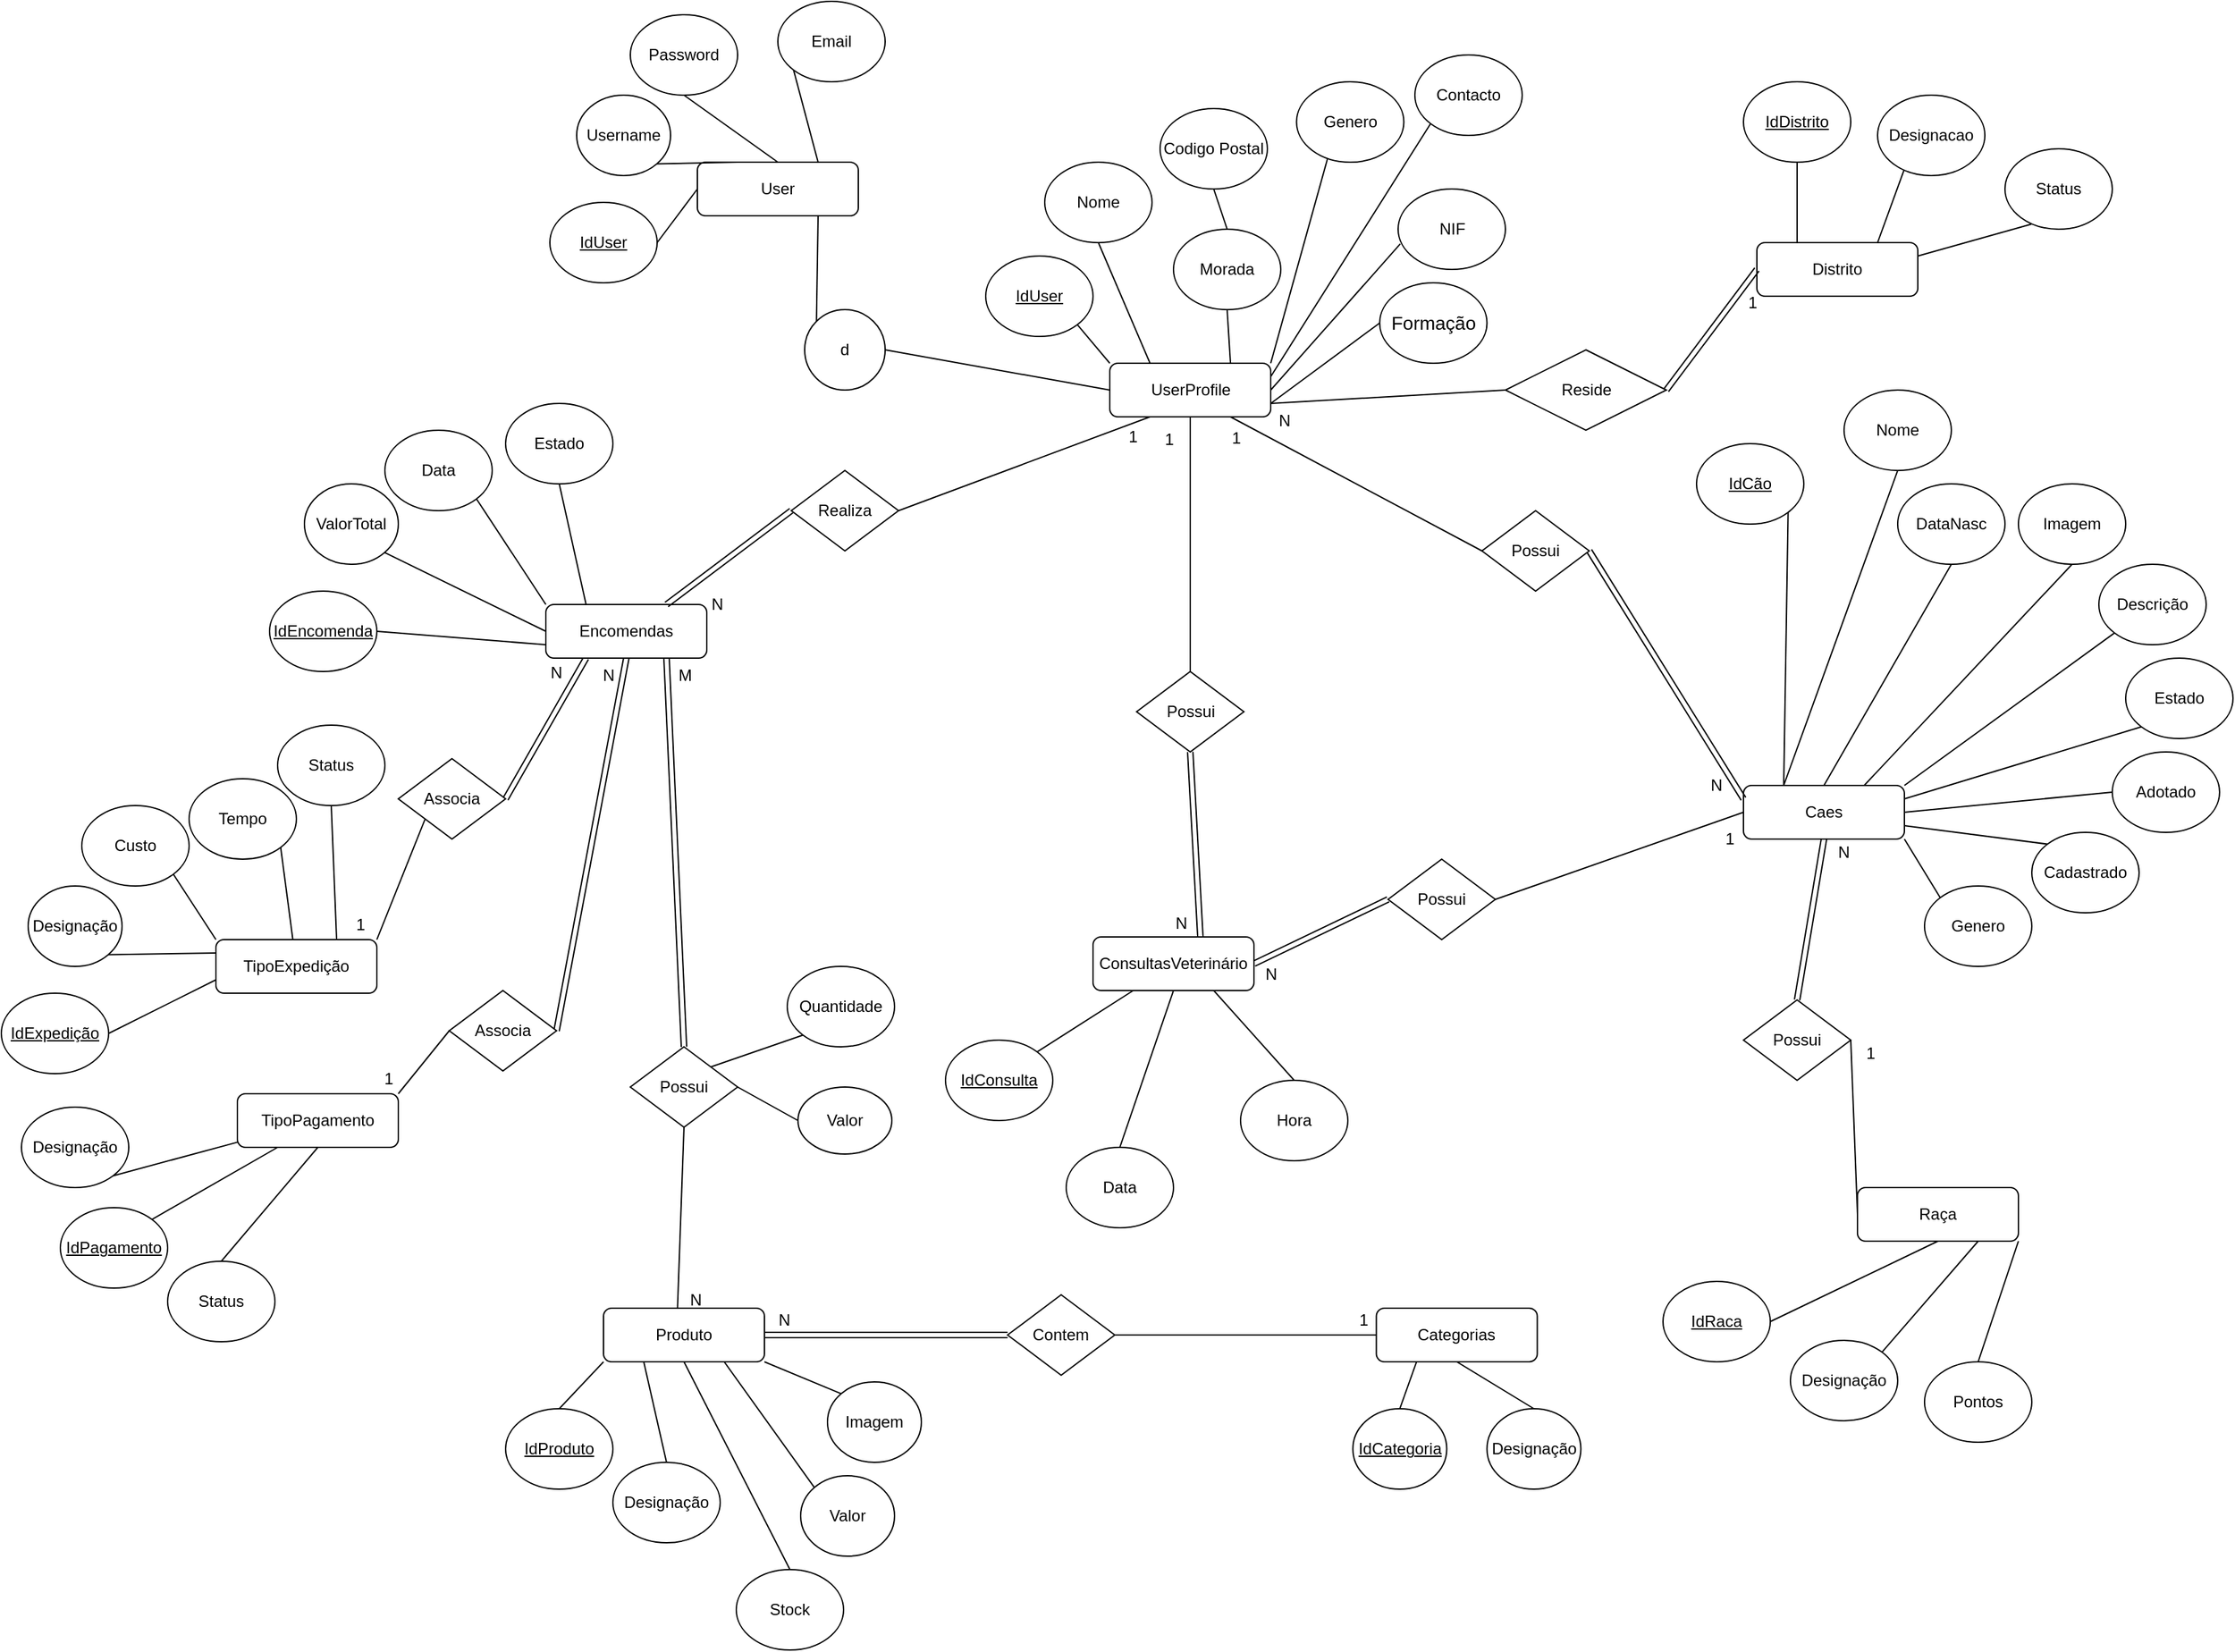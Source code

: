 <mxfile version="20.5.3" type="device"><diagram id="C5RBs43oDa-KdzZeNtuy" name="Page-1"><mxGraphModel dx="1816" dy="1834" grid="1" gridSize="10" guides="1" tooltips="1" connect="1" arrows="1" fold="1" page="1" pageScale="1" pageWidth="827" pageHeight="1169" math="0" shadow="0"><root><mxCell id="WIyWlLk6GJQsqaUBKTNV-0"/><mxCell id="WIyWlLk6GJQsqaUBKTNV-1" parent="WIyWlLk6GJQsqaUBKTNV-0"/><mxCell id="a5UELcq_bgvVEZWwusYI-22" style="edgeStyle=none;rounded=0;orthogonalLoop=1;jettySize=auto;html=1;exitX=0.75;exitY=1;exitDx=0;exitDy=0;entryX=0;entryY=0;entryDx=0;entryDy=0;endArrow=none;endFill=0;" parent="WIyWlLk6GJQsqaUBKTNV-1" source="WIyWlLk6GJQsqaUBKTNV-3" target="a5UELcq_bgvVEZWwusYI-20" edge="1"><mxGeometry relative="1" as="geometry"/></mxCell><mxCell id="WIyWlLk6GJQsqaUBKTNV-3" value="User" style="rounded=1;whiteSpace=wrap;html=1;fontSize=12;glass=0;strokeWidth=1;shadow=0;" parent="WIyWlLk6GJQsqaUBKTNV-1" vertex="1"><mxGeometry x="-115" width="120" height="40" as="geometry"/></mxCell><mxCell id="a5UELcq_bgvVEZWwusYI-24" style="edgeStyle=none;rounded=0;orthogonalLoop=1;jettySize=auto;html=1;exitX=1;exitY=0.75;exitDx=0;exitDy=0;entryX=0;entryY=0.5;entryDx=0;entryDy=0;endArrow=none;endFill=0;" parent="WIyWlLk6GJQsqaUBKTNV-1" source="WIyWlLk6GJQsqaUBKTNV-11" target="OKLhwP4MFh3oUplpjmRT-2" edge="1"><mxGeometry relative="1" as="geometry"><mxPoint x="440.0" y="190" as="targetPoint"/></mxGeometry></mxCell><mxCell id="a5UELcq_bgvVEZWwusYI-26" style="edgeStyle=none;rounded=0;orthogonalLoop=1;jettySize=auto;html=1;exitX=0;exitY=0;exitDx=0;exitDy=0;entryX=1;entryY=1;entryDx=0;entryDy=0;endArrow=none;endFill=0;" parent="WIyWlLk6GJQsqaUBKTNV-1" source="WIyWlLk6GJQsqaUBKTNV-11" target="a5UELcq_bgvVEZWwusYI-10" edge="1"><mxGeometry relative="1" as="geometry"/></mxCell><mxCell id="a5UELcq_bgvVEZWwusYI-27" style="edgeStyle=none;rounded=0;orthogonalLoop=1;jettySize=auto;html=1;exitX=0.25;exitY=0;exitDx=0;exitDy=0;entryX=0.5;entryY=1;entryDx=0;entryDy=0;endArrow=none;endFill=0;" parent="WIyWlLk6GJQsqaUBKTNV-1" source="WIyWlLk6GJQsqaUBKTNV-11" target="a5UELcq_bgvVEZWwusYI-9" edge="1"><mxGeometry relative="1" as="geometry"/></mxCell><mxCell id="a5UELcq_bgvVEZWwusYI-28" style="edgeStyle=none;rounded=0;orthogonalLoop=1;jettySize=auto;html=1;exitX=0.75;exitY=0;exitDx=0;exitDy=0;entryX=0.5;entryY=1;entryDx=0;entryDy=0;endArrow=none;endFill=0;" parent="WIyWlLk6GJQsqaUBKTNV-1" source="WIyWlLk6GJQsqaUBKTNV-11" target="a5UELcq_bgvVEZWwusYI-11" edge="1"><mxGeometry relative="1" as="geometry"/></mxCell><mxCell id="a5UELcq_bgvVEZWwusYI-30" style="edgeStyle=none;rounded=0;orthogonalLoop=1;jettySize=auto;html=1;exitX=1;exitY=0;exitDx=0;exitDy=0;entryX=0.29;entryY=0.95;entryDx=0;entryDy=0;entryPerimeter=0;endArrow=none;endFill=0;" parent="WIyWlLk6GJQsqaUBKTNV-1" source="WIyWlLk6GJQsqaUBKTNV-11" target="a5UELcq_bgvVEZWwusYI-13" edge="1"><mxGeometry relative="1" as="geometry"/></mxCell><mxCell id="a5UELcq_bgvVEZWwusYI-31" style="edgeStyle=none;rounded=0;orthogonalLoop=1;jettySize=auto;html=1;exitX=1;exitY=0.25;exitDx=0;exitDy=0;endArrow=none;endFill=0;entryX=0;entryY=1;entryDx=0;entryDy=0;" parent="WIyWlLk6GJQsqaUBKTNV-1" source="WIyWlLk6GJQsqaUBKTNV-11" target="a5UELcq_bgvVEZWwusYI-15" edge="1"><mxGeometry relative="1" as="geometry"><mxPoint x="427.445" y="66.565" as="targetPoint"/></mxGeometry></mxCell><mxCell id="a5UELcq_bgvVEZWwusYI-32" style="edgeStyle=none;rounded=0;orthogonalLoop=1;jettySize=auto;html=1;exitX=1;exitY=0.5;exitDx=0;exitDy=0;entryX=0.02;entryY=0.683;entryDx=0;entryDy=0;entryPerimeter=0;endArrow=none;endFill=0;" parent="WIyWlLk6GJQsqaUBKTNV-1" source="WIyWlLk6GJQsqaUBKTNV-11" target="a5UELcq_bgvVEZWwusYI-14" edge="1"><mxGeometry relative="1" as="geometry"/></mxCell><mxCell id="vfgLGqVPmjL6ZrcGYvXL-76" style="edgeStyle=none;rounded=0;orthogonalLoop=1;jettySize=auto;html=1;exitX=0.75;exitY=1;exitDx=0;exitDy=0;endArrow=none;endFill=0;entryX=0;entryY=0.5;entryDx=0;entryDy=0;" parent="WIyWlLk6GJQsqaUBKTNV-1" source="WIyWlLk6GJQsqaUBKTNV-11" target="vfgLGqVPmjL6ZrcGYvXL-61" edge="1"><mxGeometry relative="1" as="geometry"/></mxCell><mxCell id="vfgLGqVPmjL6ZrcGYvXL-77" style="edgeStyle=none;rounded=0;orthogonalLoop=1;jettySize=auto;html=1;exitX=0.25;exitY=1;exitDx=0;exitDy=0;entryX=1;entryY=0.5;entryDx=0;entryDy=0;endArrow=none;endFill=0;" parent="WIyWlLk6GJQsqaUBKTNV-1" source="WIyWlLk6GJQsqaUBKTNV-11" target="vfgLGqVPmjL6ZrcGYvXL-107" edge="1"><mxGeometry relative="1" as="geometry"/></mxCell><mxCell id="WIyWlLk6GJQsqaUBKTNV-11" value="UserProfile" style="rounded=1;whiteSpace=wrap;html=1;fontSize=12;glass=0;strokeWidth=1;shadow=0;" parent="WIyWlLk6GJQsqaUBKTNV-1" vertex="1"><mxGeometry x="192.5" y="150" width="120" height="40" as="geometry"/></mxCell><mxCell id="a5UELcq_bgvVEZWwusYI-5" style="edgeStyle=none;rounded=0;orthogonalLoop=1;jettySize=auto;html=1;exitX=1;exitY=0.5;exitDx=0;exitDy=0;entryX=0;entryY=0.5;entryDx=0;entryDy=0;endArrow=none;endFill=0;" parent="WIyWlLk6GJQsqaUBKTNV-1" source="a5UELcq_bgvVEZWwusYI-0" target="WIyWlLk6GJQsqaUBKTNV-3" edge="1"><mxGeometry relative="1" as="geometry"/></mxCell><mxCell id="a5UELcq_bgvVEZWwusYI-0" value="&lt;u&gt;IdUser&lt;/u&gt;" style="ellipse;whiteSpace=wrap;html=1;" parent="WIyWlLk6GJQsqaUBKTNV-1" vertex="1"><mxGeometry x="-225" y="30" width="80" height="60" as="geometry"/></mxCell><mxCell id="a5UELcq_bgvVEZWwusYI-7" style="edgeStyle=none;rounded=0;orthogonalLoop=1;jettySize=auto;html=1;exitX=0.5;exitY=1;exitDx=0;exitDy=0;entryX=0.5;entryY=0;entryDx=0;entryDy=0;endArrow=none;endFill=0;" parent="WIyWlLk6GJQsqaUBKTNV-1" source="a5UELcq_bgvVEZWwusYI-1" target="WIyWlLk6GJQsqaUBKTNV-3" edge="1"><mxGeometry relative="1" as="geometry"/></mxCell><mxCell id="a5UELcq_bgvVEZWwusYI-1" value="Password" style="ellipse;whiteSpace=wrap;html=1;" parent="WIyWlLk6GJQsqaUBKTNV-1" vertex="1"><mxGeometry x="-165" y="-110" width="80" height="60" as="geometry"/></mxCell><mxCell id="a5UELcq_bgvVEZWwusYI-8" style="edgeStyle=none;rounded=0;orthogonalLoop=1;jettySize=auto;html=1;exitX=0;exitY=1;exitDx=0;exitDy=0;entryX=0.75;entryY=0;entryDx=0;entryDy=0;endArrow=none;endFill=0;" parent="WIyWlLk6GJQsqaUBKTNV-1" source="a5UELcq_bgvVEZWwusYI-2" target="WIyWlLk6GJQsqaUBKTNV-3" edge="1"><mxGeometry relative="1" as="geometry"/></mxCell><mxCell id="a5UELcq_bgvVEZWwusYI-2" value="Email" style="ellipse;whiteSpace=wrap;html=1;" parent="WIyWlLk6GJQsqaUBKTNV-1" vertex="1"><mxGeometry x="-55" y="-120" width="80" height="60" as="geometry"/></mxCell><mxCell id="a5UELcq_bgvVEZWwusYI-6" style="edgeStyle=none;rounded=0;orthogonalLoop=1;jettySize=auto;html=1;exitX=1;exitY=1;exitDx=0;exitDy=0;entryX=0.25;entryY=0;entryDx=0;entryDy=0;endArrow=none;endFill=0;" parent="WIyWlLk6GJQsqaUBKTNV-1" source="a5UELcq_bgvVEZWwusYI-4" target="WIyWlLk6GJQsqaUBKTNV-3" edge="1"><mxGeometry relative="1" as="geometry"/></mxCell><mxCell id="a5UELcq_bgvVEZWwusYI-4" value="Username" style="ellipse;whiteSpace=wrap;html=1;" parent="WIyWlLk6GJQsqaUBKTNV-1" vertex="1"><mxGeometry x="-205" y="-50" width="70" height="60" as="geometry"/></mxCell><mxCell id="a5UELcq_bgvVEZWwusYI-9" value="Nome" style="ellipse;whiteSpace=wrap;html=1;" parent="WIyWlLk6GJQsqaUBKTNV-1" vertex="1"><mxGeometry x="144" width="80" height="60" as="geometry"/></mxCell><mxCell id="a5UELcq_bgvVEZWwusYI-10" value="&lt;u&gt;IdUser&lt;/u&gt;" style="ellipse;whiteSpace=wrap;html=1;" parent="WIyWlLk6GJQsqaUBKTNV-1" vertex="1"><mxGeometry x="100" y="70" width="80" height="60" as="geometry"/></mxCell><mxCell id="a5UELcq_bgvVEZWwusYI-29" style="edgeStyle=none;rounded=0;orthogonalLoop=1;jettySize=auto;html=1;exitX=0.5;exitY=0;exitDx=0;exitDy=0;entryX=0.5;entryY=1;entryDx=0;entryDy=0;endArrow=none;endFill=0;" parent="WIyWlLk6GJQsqaUBKTNV-1" source="a5UELcq_bgvVEZWwusYI-11" target="a5UELcq_bgvVEZWwusYI-12" edge="1"><mxGeometry relative="1" as="geometry"/></mxCell><mxCell id="a5UELcq_bgvVEZWwusYI-11" value="Morada" style="ellipse;whiteSpace=wrap;html=1;" parent="WIyWlLk6GJQsqaUBKTNV-1" vertex="1"><mxGeometry x="240" y="50" width="80" height="60" as="geometry"/></mxCell><mxCell id="a5UELcq_bgvVEZWwusYI-12" value="Codigo Postal" style="ellipse;whiteSpace=wrap;html=1;" parent="WIyWlLk6GJQsqaUBKTNV-1" vertex="1"><mxGeometry x="230" y="-40" width="80" height="60" as="geometry"/></mxCell><mxCell id="a5UELcq_bgvVEZWwusYI-13" value="Genero" style="ellipse;whiteSpace=wrap;html=1;" parent="WIyWlLk6GJQsqaUBKTNV-1" vertex="1"><mxGeometry x="331.75" y="-60" width="80" height="60" as="geometry"/></mxCell><mxCell id="a5UELcq_bgvVEZWwusYI-14" value="NIF" style="ellipse;whiteSpace=wrap;html=1;" parent="WIyWlLk6GJQsqaUBKTNV-1" vertex="1"><mxGeometry x="407.5" y="20" width="80" height="60" as="geometry"/></mxCell><mxCell id="a5UELcq_bgvVEZWwusYI-15" value="Contacto" style="ellipse;whiteSpace=wrap;html=1;" parent="WIyWlLk6GJQsqaUBKTNV-1" vertex="1"><mxGeometry x="420" y="-80" width="80" height="60" as="geometry"/></mxCell><mxCell id="a5UELcq_bgvVEZWwusYI-33" style="edgeStyle=none;rounded=0;orthogonalLoop=1;jettySize=auto;html=1;exitX=0.25;exitY=0;exitDx=0;exitDy=0;entryX=0.5;entryY=1;entryDx=0;entryDy=0;endArrow=none;endFill=0;" parent="WIyWlLk6GJQsqaUBKTNV-1" source="a5UELcq_bgvVEZWwusYI-17" target="a5UELcq_bgvVEZWwusYI-19" edge="1"><mxGeometry relative="1" as="geometry"/></mxCell><mxCell id="a5UELcq_bgvVEZWwusYI-34" style="edgeStyle=none;rounded=0;orthogonalLoop=1;jettySize=auto;html=1;exitX=0.75;exitY=0;exitDx=0;exitDy=0;entryX=0.245;entryY=0.937;entryDx=0;entryDy=0;entryPerimeter=0;endArrow=none;endFill=0;" parent="WIyWlLk6GJQsqaUBKTNV-1" source="a5UELcq_bgvVEZWwusYI-17" target="a5UELcq_bgvVEZWwusYI-18" edge="1"><mxGeometry relative="1" as="geometry"/></mxCell><mxCell id="a5UELcq_bgvVEZWwusYI-17" value="Distrito" style="rounded=1;whiteSpace=wrap;html=1;fontSize=12;glass=0;strokeWidth=1;shadow=0;" parent="WIyWlLk6GJQsqaUBKTNV-1" vertex="1"><mxGeometry x="675" y="60" width="120" height="40" as="geometry"/></mxCell><mxCell id="a5UELcq_bgvVEZWwusYI-18" value="Designacao" style="ellipse;whiteSpace=wrap;html=1;" parent="WIyWlLk6GJQsqaUBKTNV-1" vertex="1"><mxGeometry x="765" y="-50" width="80" height="60" as="geometry"/></mxCell><mxCell id="a5UELcq_bgvVEZWwusYI-19" value="&lt;u&gt;IdDistrito&lt;/u&gt;" style="ellipse;whiteSpace=wrap;html=1;" parent="WIyWlLk6GJQsqaUBKTNV-1" vertex="1"><mxGeometry x="665" y="-60" width="80" height="60" as="geometry"/></mxCell><mxCell id="a5UELcq_bgvVEZWwusYI-23" style="edgeStyle=none;rounded=0;orthogonalLoop=1;jettySize=auto;html=1;exitX=1;exitY=0.5;exitDx=0;exitDy=0;entryX=0;entryY=0.5;entryDx=0;entryDy=0;endArrow=none;endFill=0;" parent="WIyWlLk6GJQsqaUBKTNV-1" source="a5UELcq_bgvVEZWwusYI-20" target="WIyWlLk6GJQsqaUBKTNV-11" edge="1"><mxGeometry relative="1" as="geometry"/></mxCell><mxCell id="a5UELcq_bgvVEZWwusYI-20" value="d" style="ellipse;whiteSpace=wrap;html=1;" parent="WIyWlLk6GJQsqaUBKTNV-1" vertex="1"><mxGeometry x="-35" y="110" width="60" height="60" as="geometry"/></mxCell><mxCell id="a5UELcq_bgvVEZWwusYI-25" style="edgeStyle=none;rounded=0;orthogonalLoop=1;jettySize=auto;html=1;exitX=1;exitY=0.5;exitDx=0;exitDy=0;entryX=0;entryY=0.5;entryDx=0;entryDy=0;endArrow=none;endFill=0;startArrow=none;shape=link;" parent="WIyWlLk6GJQsqaUBKTNV-1" source="OKLhwP4MFh3oUplpjmRT-2" target="a5UELcq_bgvVEZWwusYI-17" edge="1"><mxGeometry relative="1" as="geometry"><mxPoint x="760.0" y="190" as="sourcePoint"/></mxGeometry></mxCell><mxCell id="a5UELcq_bgvVEZWwusYI-36" style="edgeStyle=none;rounded=0;orthogonalLoop=1;jettySize=auto;html=1;exitX=1;exitY=0.5;exitDx=0;exitDy=0;entryX=0;entryY=0.75;entryDx=0;entryDy=0;endArrow=none;endFill=0;" parent="WIyWlLk6GJQsqaUBKTNV-1" source="a5UELcq_bgvVEZWwusYI-37" target="a5UELcq_bgvVEZWwusYI-41" edge="1"><mxGeometry relative="1" as="geometry"><mxPoint x="-258" y="370" as="targetPoint"/><mxPoint x="-358" y="330" as="sourcePoint"/></mxGeometry></mxCell><mxCell id="a5UELcq_bgvVEZWwusYI-37" value="&lt;u&gt;IdEncomenda&lt;/u&gt;" style="ellipse;whiteSpace=wrap;html=1;" parent="WIyWlLk6GJQsqaUBKTNV-1" vertex="1"><mxGeometry x="-434" y="320" width="80" height="60" as="geometry"/></mxCell><mxCell id="a5UELcq_bgvVEZWwusYI-42" style="edgeStyle=none;rounded=0;orthogonalLoop=1;jettySize=auto;html=1;exitX=1;exitY=1;exitDx=0;exitDy=0;entryX=0;entryY=0;entryDx=0;entryDy=0;endArrow=none;endFill=0;" parent="WIyWlLk6GJQsqaUBKTNV-1" source="a5UELcq_bgvVEZWwusYI-38" target="a5UELcq_bgvVEZWwusYI-41" edge="1"><mxGeometry relative="1" as="geometry"/></mxCell><mxCell id="a5UELcq_bgvVEZWwusYI-38" value="Data" style="ellipse;whiteSpace=wrap;html=1;" parent="WIyWlLk6GJQsqaUBKTNV-1" vertex="1"><mxGeometry x="-348" y="200" width="80" height="60" as="geometry"/></mxCell><mxCell id="a5UELcq_bgvVEZWwusYI-39" style="edgeStyle=none;rounded=0;orthogonalLoop=1;jettySize=auto;html=1;exitX=1;exitY=1;exitDx=0;exitDy=0;entryX=0;entryY=0.5;entryDx=0;entryDy=0;endArrow=none;endFill=0;" parent="WIyWlLk6GJQsqaUBKTNV-1" source="a5UELcq_bgvVEZWwusYI-40" target="a5UELcq_bgvVEZWwusYI-41" edge="1"><mxGeometry relative="1" as="geometry"><mxPoint x="-228" y="350" as="targetPoint"/></mxGeometry></mxCell><mxCell id="a5UELcq_bgvVEZWwusYI-40" value="ValorTotal" style="ellipse;whiteSpace=wrap;html=1;" parent="WIyWlLk6GJQsqaUBKTNV-1" vertex="1"><mxGeometry x="-408" y="240" width="70" height="60" as="geometry"/></mxCell><mxCell id="vfgLGqVPmjL6ZrcGYvXL-96" style="edgeStyle=none;rounded=0;orthogonalLoop=1;jettySize=auto;html=1;exitX=0.5;exitY=1;exitDx=0;exitDy=0;entryX=1;entryY=0.5;entryDx=0;entryDy=0;endArrow=none;endFill=0;shape=link;" parent="WIyWlLk6GJQsqaUBKTNV-1" source="a5UELcq_bgvVEZWwusYI-41" target="vfgLGqVPmjL6ZrcGYvXL-56" edge="1"><mxGeometry relative="1" as="geometry"/></mxCell><mxCell id="vfgLGqVPmjL6ZrcGYvXL-102" style="edgeStyle=none;rounded=0;orthogonalLoop=1;jettySize=auto;html=1;exitX=0.25;exitY=1;exitDx=0;exitDy=0;endArrow=none;endFill=0;entryX=1;entryY=0.5;entryDx=0;entryDy=0;shape=link;" parent="WIyWlLk6GJQsqaUBKTNV-1" source="a5UELcq_bgvVEZWwusYI-41" target="vfgLGqVPmjL6ZrcGYvXL-57" edge="1"><mxGeometry relative="1" as="geometry"><mxPoint x="-210" y="420" as="targetPoint"/></mxGeometry></mxCell><mxCell id="a5UELcq_bgvVEZWwusYI-41" value="Encomendas" style="rounded=1;whiteSpace=wrap;html=1;fontSize=12;glass=0;strokeWidth=1;shadow=0;" parent="WIyWlLk6GJQsqaUBKTNV-1" vertex="1"><mxGeometry x="-228" y="330" width="120" height="40" as="geometry"/></mxCell><mxCell id="OKLhwP4MFh3oUplpjmRT-37" style="edgeStyle=none;rounded=0;orthogonalLoop=1;jettySize=auto;html=1;exitX=0.5;exitY=1;exitDx=0;exitDy=0;entryX=0.25;entryY=0;entryDx=0;entryDy=0;endArrow=none;endFill=0;" parent="WIyWlLk6GJQsqaUBKTNV-1" source="a5UELcq_bgvVEZWwusYI-43" target="a5UELcq_bgvVEZWwusYI-41" edge="1"><mxGeometry relative="1" as="geometry"/></mxCell><mxCell id="a5UELcq_bgvVEZWwusYI-43" value="Estado" style="ellipse;whiteSpace=wrap;html=1;" parent="WIyWlLk6GJQsqaUBKTNV-1" vertex="1"><mxGeometry x="-258" y="180" width="80" height="60" as="geometry"/></mxCell><mxCell id="a5UELcq_bgvVEZWwusYI-44" value="TipoExpedição" style="rounded=1;whiteSpace=wrap;html=1;fontSize=12;glass=0;strokeWidth=1;shadow=0;" parent="WIyWlLk6GJQsqaUBKTNV-1" vertex="1"><mxGeometry x="-474" y="580" width="120" height="40" as="geometry"/></mxCell><mxCell id="vfgLGqVPmjL6ZrcGYvXL-0" style="edgeStyle=none;rounded=0;orthogonalLoop=1;jettySize=auto;html=1;exitX=1;exitY=0.5;exitDx=0;exitDy=0;entryX=0;entryY=0.75;entryDx=0;entryDy=0;endArrow=none;endFill=0;" parent="WIyWlLk6GJQsqaUBKTNV-1" source="vfgLGqVPmjL6ZrcGYvXL-1" target="a5UELcq_bgvVEZWwusYI-44" edge="1"><mxGeometry relative="1" as="geometry"><mxPoint x="-494" y="610" as="targetPoint"/></mxGeometry></mxCell><mxCell id="vfgLGqVPmjL6ZrcGYvXL-1" value="&lt;u&gt;IdExpedição&lt;/u&gt;" style="ellipse;whiteSpace=wrap;html=1;" parent="WIyWlLk6GJQsqaUBKTNV-1" vertex="1"><mxGeometry x="-634" y="620" width="80" height="60" as="geometry"/></mxCell><mxCell id="vfgLGqVPmjL6ZrcGYvXL-2" style="edgeStyle=none;rounded=0;orthogonalLoop=1;jettySize=auto;html=1;exitX=1;exitY=1;exitDx=0;exitDy=0;entryX=0;entryY=0;entryDx=0;entryDy=0;endArrow=none;endFill=0;" parent="WIyWlLk6GJQsqaUBKTNV-1" source="vfgLGqVPmjL6ZrcGYvXL-3" target="a5UELcq_bgvVEZWwusYI-44" edge="1"><mxGeometry relative="1" as="geometry"><mxPoint x="-494" y="570" as="targetPoint"/></mxGeometry></mxCell><mxCell id="vfgLGqVPmjL6ZrcGYvXL-3" value="Custo" style="ellipse;whiteSpace=wrap;html=1;" parent="WIyWlLk6GJQsqaUBKTNV-1" vertex="1"><mxGeometry x="-574" y="480" width="80" height="60" as="geometry"/></mxCell><mxCell id="vfgLGqVPmjL6ZrcGYvXL-4" style="edgeStyle=none;rounded=0;orthogonalLoop=1;jettySize=auto;html=1;exitX=1;exitY=1;exitDx=0;exitDy=0;entryX=0;entryY=0.25;entryDx=0;entryDy=0;endArrow=none;endFill=0;" parent="WIyWlLk6GJQsqaUBKTNV-1" source="vfgLGqVPmjL6ZrcGYvXL-5" target="a5UELcq_bgvVEZWwusYI-44" edge="1"><mxGeometry relative="1" as="geometry"><mxPoint x="-494" y="590" as="targetPoint"/></mxGeometry></mxCell><mxCell id="vfgLGqVPmjL6ZrcGYvXL-5" value="Designação" style="ellipse;whiteSpace=wrap;html=1;" parent="WIyWlLk6GJQsqaUBKTNV-1" vertex="1"><mxGeometry x="-614" y="540" width="70" height="60" as="geometry"/></mxCell><mxCell id="vfgLGqVPmjL6ZrcGYvXL-7" style="rounded=0;orthogonalLoop=1;jettySize=auto;html=1;exitX=1;exitY=1;exitDx=0;exitDy=0;endArrow=none;endFill=0;" parent="WIyWlLk6GJQsqaUBKTNV-1" source="vfgLGqVPmjL6ZrcGYvXL-6" target="a5UELcq_bgvVEZWwusYI-44" edge="1"><mxGeometry relative="1" as="geometry"/></mxCell><mxCell id="vfgLGqVPmjL6ZrcGYvXL-6" value="Tempo" style="ellipse;whiteSpace=wrap;html=1;" parent="WIyWlLk6GJQsqaUBKTNV-1" vertex="1"><mxGeometry x="-494" y="460" width="80" height="60" as="geometry"/></mxCell><mxCell id="vfgLGqVPmjL6ZrcGYvXL-68" style="edgeStyle=none;rounded=0;orthogonalLoop=1;jettySize=auto;html=1;exitX=0.75;exitY=0;exitDx=0;exitDy=0;entryX=0.5;entryY=1;entryDx=0;entryDy=0;endArrow=none;endFill=0;" parent="WIyWlLk6GJQsqaUBKTNV-1" target="vfgLGqVPmjL6ZrcGYvXL-60" edge="1"><mxGeometry relative="1" as="geometry"><mxPoint x="-130" y="860" as="sourcePoint"/></mxGeometry></mxCell><mxCell id="vfgLGqVPmjL6ZrcGYvXL-71" style="edgeStyle=none;rounded=0;orthogonalLoop=1;jettySize=auto;html=1;exitX=1;exitY=0.5;exitDx=0;exitDy=0;entryX=0;entryY=0.5;entryDx=0;entryDy=0;endArrow=none;endFill=0;shape=link;" parent="WIyWlLk6GJQsqaUBKTNV-1" source="vfgLGqVPmjL6ZrcGYvXL-11" target="vfgLGqVPmjL6ZrcGYvXL-59" edge="1"><mxGeometry relative="1" as="geometry"/></mxCell><mxCell id="vfgLGqVPmjL6ZrcGYvXL-11" value="Produto" style="rounded=1;whiteSpace=wrap;html=1;fontSize=12;glass=0;strokeWidth=1;shadow=0;" parent="WIyWlLk6GJQsqaUBKTNV-1" vertex="1"><mxGeometry x="-185" y="855" width="120" height="40" as="geometry"/></mxCell><mxCell id="vfgLGqVPmjL6ZrcGYvXL-12" value="Categorias" style="rounded=1;whiteSpace=wrap;html=1;fontSize=12;glass=0;strokeWidth=1;shadow=0;" parent="WIyWlLk6GJQsqaUBKTNV-1" vertex="1"><mxGeometry x="391.25" y="855" width="120" height="40" as="geometry"/></mxCell><mxCell id="OKLhwP4MFh3oUplpjmRT-22" style="edgeStyle=none;rounded=0;orthogonalLoop=1;jettySize=auto;html=1;exitX=0.5;exitY=0;exitDx=0;exitDy=0;entryX=0;entryY=1;entryDx=0;entryDy=0;endArrow=none;endFill=0;" parent="WIyWlLk6GJQsqaUBKTNV-1" source="vfgLGqVPmjL6ZrcGYvXL-13" target="vfgLGqVPmjL6ZrcGYvXL-11" edge="1"><mxGeometry relative="1" as="geometry"/></mxCell><mxCell id="vfgLGqVPmjL6ZrcGYvXL-13" value="&lt;u&gt;IdProduto&lt;/u&gt;" style="ellipse;whiteSpace=wrap;html=1;" parent="WIyWlLk6GJQsqaUBKTNV-1" vertex="1"><mxGeometry x="-258" y="930" width="80" height="60" as="geometry"/></mxCell><mxCell id="OKLhwP4MFh3oUplpjmRT-24" style="edgeStyle=none;rounded=0;orthogonalLoop=1;jettySize=auto;html=1;exitX=0;exitY=0;exitDx=0;exitDy=0;entryX=1;entryY=1;entryDx=0;entryDy=0;endArrow=none;endFill=0;" parent="WIyWlLk6GJQsqaUBKTNV-1" source="vfgLGqVPmjL6ZrcGYvXL-14" target="vfgLGqVPmjL6ZrcGYvXL-11" edge="1"><mxGeometry relative="1" as="geometry"/></mxCell><mxCell id="vfgLGqVPmjL6ZrcGYvXL-14" value="Imagem" style="ellipse;whiteSpace=wrap;html=1;" parent="WIyWlLk6GJQsqaUBKTNV-1" vertex="1"><mxGeometry x="-18" y="910" width="70" height="60" as="geometry"/></mxCell><mxCell id="OKLhwP4MFh3oUplpjmRT-23" style="edgeStyle=none;rounded=0;orthogonalLoop=1;jettySize=auto;html=1;exitX=0.5;exitY=0;exitDx=0;exitDy=0;entryX=0.25;entryY=1;entryDx=0;entryDy=0;endArrow=none;endFill=0;" parent="WIyWlLk6GJQsqaUBKTNV-1" source="vfgLGqVPmjL6ZrcGYvXL-15" target="vfgLGqVPmjL6ZrcGYvXL-11" edge="1"><mxGeometry relative="1" as="geometry"/></mxCell><mxCell id="vfgLGqVPmjL6ZrcGYvXL-15" value="Designação" style="ellipse;whiteSpace=wrap;html=1;" parent="WIyWlLk6GJQsqaUBKTNV-1" vertex="1"><mxGeometry x="-178" y="970" width="80" height="60" as="geometry"/></mxCell><mxCell id="OKLhwP4MFh3oUplpjmRT-25" style="edgeStyle=none;rounded=0;orthogonalLoop=1;jettySize=auto;html=1;exitX=0;exitY=0;exitDx=0;exitDy=0;entryX=0.75;entryY=1;entryDx=0;entryDy=0;endArrow=none;endFill=0;" parent="WIyWlLk6GJQsqaUBKTNV-1" source="vfgLGqVPmjL6ZrcGYvXL-16" target="vfgLGqVPmjL6ZrcGYvXL-11" edge="1"><mxGeometry relative="1" as="geometry"/></mxCell><mxCell id="vfgLGqVPmjL6ZrcGYvXL-16" value="Valor" style="ellipse;whiteSpace=wrap;html=1;" parent="WIyWlLk6GJQsqaUBKTNV-1" vertex="1"><mxGeometry x="-38" y="980" width="70" height="60" as="geometry"/></mxCell><mxCell id="OKLhwP4MFh3oUplpjmRT-26" style="edgeStyle=none;rounded=0;orthogonalLoop=1;jettySize=auto;html=1;exitX=0.5;exitY=0;exitDx=0;exitDy=0;entryX=0.5;entryY=1;entryDx=0;entryDy=0;endArrow=none;endFill=0;" parent="WIyWlLk6GJQsqaUBKTNV-1" source="vfgLGqVPmjL6ZrcGYvXL-17" target="vfgLGqVPmjL6ZrcGYvXL-11" edge="1"><mxGeometry relative="1" as="geometry"/></mxCell><mxCell id="vfgLGqVPmjL6ZrcGYvXL-17" value="Stock" style="ellipse;whiteSpace=wrap;html=1;" parent="WIyWlLk6GJQsqaUBKTNV-1" vertex="1"><mxGeometry x="-86" y="1050" width="80" height="60" as="geometry"/></mxCell><mxCell id="OKLhwP4MFh3oUplpjmRT-43" style="edgeStyle=none;rounded=0;orthogonalLoop=1;jettySize=auto;html=1;exitX=0.5;exitY=0;exitDx=0;exitDy=0;entryX=0.5;entryY=1;entryDx=0;entryDy=0;endArrow=none;endFill=0;" parent="WIyWlLk6GJQsqaUBKTNV-1" source="vfgLGqVPmjL6ZrcGYvXL-18" target="vfgLGqVPmjL6ZrcGYvXL-12" edge="1"><mxGeometry relative="1" as="geometry"/></mxCell><mxCell id="vfgLGqVPmjL6ZrcGYvXL-18" value="Designação" style="ellipse;whiteSpace=wrap;html=1;" parent="WIyWlLk6GJQsqaUBKTNV-1" vertex="1"><mxGeometry x="473.75" y="930" width="70" height="60" as="geometry"/></mxCell><mxCell id="OKLhwP4MFh3oUplpjmRT-44" style="edgeStyle=none;rounded=0;orthogonalLoop=1;jettySize=auto;html=1;exitX=0.5;exitY=0;exitDx=0;exitDy=0;entryX=0.25;entryY=1;entryDx=0;entryDy=0;endArrow=none;endFill=0;" parent="WIyWlLk6GJQsqaUBKTNV-1" source="vfgLGqVPmjL6ZrcGYvXL-20" target="vfgLGqVPmjL6ZrcGYvXL-12" edge="1"><mxGeometry relative="1" as="geometry"/></mxCell><mxCell id="vfgLGqVPmjL6ZrcGYvXL-20" value="&lt;u&gt;IdCategoria&lt;/u&gt;" style="ellipse;whiteSpace=wrap;html=1;" parent="WIyWlLk6GJQsqaUBKTNV-1" vertex="1"><mxGeometry x="373.75" y="930" width="70" height="60" as="geometry"/></mxCell><mxCell id="vfgLGqVPmjL6ZrcGYvXL-23" value="TipoPagamento" style="rounded=1;whiteSpace=wrap;html=1;fontSize=12;glass=0;strokeWidth=1;shadow=0;" parent="WIyWlLk6GJQsqaUBKTNV-1" vertex="1"><mxGeometry x="-458" y="695" width="120" height="40" as="geometry"/></mxCell><mxCell id="vfgLGqVPmjL6ZrcGYvXL-25" style="edgeStyle=none;rounded=0;orthogonalLoop=1;jettySize=auto;html=1;exitX=1;exitY=0;exitDx=0;exitDy=0;entryX=0.25;entryY=1;entryDx=0;entryDy=0;endArrow=none;endFill=0;" parent="WIyWlLk6GJQsqaUBKTNV-1" source="vfgLGqVPmjL6ZrcGYvXL-26" target="vfgLGqVPmjL6ZrcGYvXL-23" edge="1"><mxGeometry relative="1" as="geometry"><mxPoint x="-234" y="735" as="targetPoint"/><mxPoint x="-244" y="805" as="sourcePoint"/></mxGeometry></mxCell><mxCell id="vfgLGqVPmjL6ZrcGYvXL-26" value="&lt;u&gt;IdPagamento&lt;/u&gt;" style="ellipse;whiteSpace=wrap;html=1;" parent="WIyWlLk6GJQsqaUBKTNV-1" vertex="1"><mxGeometry x="-590" y="780" width="80" height="60" as="geometry"/></mxCell><mxCell id="vfgLGqVPmjL6ZrcGYvXL-28" style="rounded=0;orthogonalLoop=1;jettySize=auto;html=1;exitX=1;exitY=1;exitDx=0;exitDy=0;endArrow=none;endFill=0;" parent="WIyWlLk6GJQsqaUBKTNV-1" source="vfgLGqVPmjL6ZrcGYvXL-29" target="vfgLGqVPmjL6ZrcGYvXL-23" edge="1"><mxGeometry relative="1" as="geometry"/></mxCell><mxCell id="vfgLGqVPmjL6ZrcGYvXL-29" value="Designação" style="ellipse;whiteSpace=wrap;html=1;" parent="WIyWlLk6GJQsqaUBKTNV-1" vertex="1"><mxGeometry x="-619" y="705" width="80" height="60" as="geometry"/></mxCell><mxCell id="vfgLGqVPmjL6ZrcGYvXL-31" style="edgeStyle=none;rounded=0;orthogonalLoop=1;jettySize=auto;html=1;exitX=0.25;exitY=0;exitDx=0;exitDy=0;entryX=1;entryY=1;entryDx=0;entryDy=0;endArrow=none;endFill=0;" parent="WIyWlLk6GJQsqaUBKTNV-1" source="vfgLGqVPmjL6ZrcGYvXL-35" target="vfgLGqVPmjL6ZrcGYvXL-37" edge="1"><mxGeometry relative="1" as="geometry"/></mxCell><mxCell id="vfgLGqVPmjL6ZrcGYvXL-32" style="edgeStyle=none;rounded=0;orthogonalLoop=1;jettySize=auto;html=1;exitX=0.25;exitY=0;exitDx=0;exitDy=0;entryX=0.5;entryY=1;entryDx=0;entryDy=0;endArrow=none;endFill=0;" parent="WIyWlLk6GJQsqaUBKTNV-1" source="vfgLGqVPmjL6ZrcGYvXL-35" target="vfgLGqVPmjL6ZrcGYvXL-36" edge="1"><mxGeometry relative="1" as="geometry"/></mxCell><mxCell id="vfgLGqVPmjL6ZrcGYvXL-33" style="edgeStyle=none;rounded=0;orthogonalLoop=1;jettySize=auto;html=1;exitX=0.75;exitY=0;exitDx=0;exitDy=0;entryX=0.5;entryY=1;entryDx=0;entryDy=0;endArrow=none;endFill=0;" parent="WIyWlLk6GJQsqaUBKTNV-1" source="vfgLGqVPmjL6ZrcGYvXL-35" target="vfgLGqVPmjL6ZrcGYvXL-39" edge="1"><mxGeometry relative="1" as="geometry"/></mxCell><mxCell id="vfgLGqVPmjL6ZrcGYvXL-86" style="edgeStyle=none;rounded=0;orthogonalLoop=1;jettySize=auto;html=1;exitX=0;exitY=0.5;exitDx=0;exitDy=0;endArrow=none;endFill=0;entryX=1;entryY=0.5;entryDx=0;entryDy=0;" parent="WIyWlLk6GJQsqaUBKTNV-1" source="vfgLGqVPmjL6ZrcGYvXL-35" target="OKLhwP4MFh3oUplpjmRT-49" edge="1"><mxGeometry relative="1" as="geometry"><mxPoint x="510" y="630" as="targetPoint"/></mxGeometry></mxCell><mxCell id="vfgLGqVPmjL6ZrcGYvXL-35" value="Caes" style="rounded=1;whiteSpace=wrap;html=1;fontSize=12;glass=0;strokeWidth=1;shadow=0;" parent="WIyWlLk6GJQsqaUBKTNV-1" vertex="1"><mxGeometry x="665" y="465" width="120" height="40" as="geometry"/></mxCell><mxCell id="vfgLGqVPmjL6ZrcGYvXL-36" value="Nome" style="ellipse;whiteSpace=wrap;html=1;" parent="WIyWlLk6GJQsqaUBKTNV-1" vertex="1"><mxGeometry x="740" y="170" width="80" height="60" as="geometry"/></mxCell><mxCell id="vfgLGqVPmjL6ZrcGYvXL-37" value="&lt;u&gt;IdCão&lt;/u&gt;" style="ellipse;whiteSpace=wrap;html=1;" parent="WIyWlLk6GJQsqaUBKTNV-1" vertex="1"><mxGeometry x="630" y="210" width="80" height="60" as="geometry"/></mxCell><mxCell id="vfgLGqVPmjL6ZrcGYvXL-39" value="Imagem" style="ellipse;whiteSpace=wrap;html=1;" parent="WIyWlLk6GJQsqaUBKTNV-1" vertex="1"><mxGeometry x="870" y="240" width="80" height="60" as="geometry"/></mxCell><mxCell id="OKLhwP4MFh3oUplpjmRT-8" style="edgeStyle=none;rounded=0;orthogonalLoop=1;jettySize=auto;html=1;exitX=0.5;exitY=1;exitDx=0;exitDy=0;entryX=0.5;entryY=0;entryDx=0;entryDy=0;endArrow=none;endFill=0;" parent="WIyWlLk6GJQsqaUBKTNV-1" source="vfgLGqVPmjL6ZrcGYvXL-42" target="vfgLGqVPmjL6ZrcGYvXL-35" edge="1"><mxGeometry relative="1" as="geometry"/></mxCell><mxCell id="vfgLGqVPmjL6ZrcGYvXL-42" value="DataNasc" style="ellipse;whiteSpace=wrap;html=1;" parent="WIyWlLk6GJQsqaUBKTNV-1" vertex="1"><mxGeometry x="780" y="240" width="80" height="60" as="geometry"/></mxCell><mxCell id="OKLhwP4MFh3oUplpjmRT-16" style="edgeStyle=none;rounded=0;orthogonalLoop=1;jettySize=auto;html=1;exitX=0;exitY=1;exitDx=0;exitDy=0;entryX=1;entryY=0.25;entryDx=0;entryDy=0;endArrow=none;endFill=0;" parent="WIyWlLk6GJQsqaUBKTNV-1" source="vfgLGqVPmjL6ZrcGYvXL-43" target="vfgLGqVPmjL6ZrcGYvXL-35" edge="1"><mxGeometry relative="1" as="geometry"/></mxCell><mxCell id="vfgLGqVPmjL6ZrcGYvXL-43" value="Estado" style="ellipse;whiteSpace=wrap;html=1;" parent="WIyWlLk6GJQsqaUBKTNV-1" vertex="1"><mxGeometry x="950" y="370" width="80" height="60" as="geometry"/></mxCell><mxCell id="OKLhwP4MFh3oUplpjmRT-19" style="edgeStyle=none;rounded=0;orthogonalLoop=1;jettySize=auto;html=1;exitX=0;exitY=0;exitDx=0;exitDy=0;entryX=1;entryY=1;entryDx=0;entryDy=0;endArrow=none;endFill=0;" parent="WIyWlLk6GJQsqaUBKTNV-1" source="vfgLGqVPmjL6ZrcGYvXL-46" target="vfgLGqVPmjL6ZrcGYvXL-35" edge="1"><mxGeometry relative="1" as="geometry"/></mxCell><mxCell id="vfgLGqVPmjL6ZrcGYvXL-46" value="Genero" style="ellipse;whiteSpace=wrap;html=1;" parent="WIyWlLk6GJQsqaUBKTNV-1" vertex="1"><mxGeometry x="800" y="540" width="80" height="60" as="geometry"/></mxCell><mxCell id="OKLhwP4MFh3oUplpjmRT-18" style="edgeStyle=none;rounded=0;orthogonalLoop=1;jettySize=auto;html=1;exitX=0;exitY=0;exitDx=0;exitDy=0;entryX=1;entryY=0.75;entryDx=0;entryDy=0;endArrow=none;endFill=0;" parent="WIyWlLk6GJQsqaUBKTNV-1" source="vfgLGqVPmjL6ZrcGYvXL-48" target="vfgLGqVPmjL6ZrcGYvXL-35" edge="1"><mxGeometry relative="1" as="geometry"/></mxCell><mxCell id="vfgLGqVPmjL6ZrcGYvXL-48" value="Cadastrado" style="ellipse;whiteSpace=wrap;html=1;" parent="WIyWlLk6GJQsqaUBKTNV-1" vertex="1"><mxGeometry x="880" y="500" width="80" height="60" as="geometry"/></mxCell><mxCell id="OKLhwP4MFh3oUplpjmRT-17" style="edgeStyle=none;rounded=0;orthogonalLoop=1;jettySize=auto;html=1;exitX=0;exitY=0.5;exitDx=0;exitDy=0;entryX=1;entryY=0.5;entryDx=0;entryDy=0;endArrow=none;endFill=0;" parent="WIyWlLk6GJQsqaUBKTNV-1" source="vfgLGqVPmjL6ZrcGYvXL-49" target="vfgLGqVPmjL6ZrcGYvXL-35" edge="1"><mxGeometry relative="1" as="geometry"/></mxCell><mxCell id="vfgLGqVPmjL6ZrcGYvXL-49" value="Adotado" style="ellipse;whiteSpace=wrap;html=1;" parent="WIyWlLk6GJQsqaUBKTNV-1" vertex="1"><mxGeometry x="940" y="440" width="80" height="60" as="geometry"/></mxCell><mxCell id="OKLhwP4MFh3oUplpjmRT-15" style="edgeStyle=none;rounded=0;orthogonalLoop=1;jettySize=auto;html=1;exitX=0;exitY=1;exitDx=0;exitDy=0;entryX=1;entryY=0;entryDx=0;entryDy=0;endArrow=none;endFill=0;" parent="WIyWlLk6GJQsqaUBKTNV-1" source="vfgLGqVPmjL6ZrcGYvXL-50" target="vfgLGqVPmjL6ZrcGYvXL-35" edge="1"><mxGeometry relative="1" as="geometry"/></mxCell><mxCell id="vfgLGqVPmjL6ZrcGYvXL-50" value="Descrição" style="ellipse;whiteSpace=wrap;html=1;" parent="WIyWlLk6GJQsqaUBKTNV-1" vertex="1"><mxGeometry x="930" y="300" width="80" height="60" as="geometry"/></mxCell><mxCell id="vfgLGqVPmjL6ZrcGYvXL-52" value="Raça" style="rounded=1;whiteSpace=wrap;html=1;fontSize=12;glass=0;strokeWidth=1;shadow=0;" parent="WIyWlLk6GJQsqaUBKTNV-1" vertex="1"><mxGeometry x="750" y="765" width="120" height="40" as="geometry"/></mxCell><mxCell id="OKLhwP4MFh3oUplpjmRT-14" style="edgeStyle=none;rounded=0;orthogonalLoop=1;jettySize=auto;html=1;exitX=0.5;exitY=0;exitDx=0;exitDy=0;entryX=1;entryY=1;entryDx=0;entryDy=0;endArrow=none;endFill=0;" parent="WIyWlLk6GJQsqaUBKTNV-1" source="vfgLGqVPmjL6ZrcGYvXL-53" target="vfgLGqVPmjL6ZrcGYvXL-52" edge="1"><mxGeometry relative="1" as="geometry"/></mxCell><mxCell id="vfgLGqVPmjL6ZrcGYvXL-53" value="Pontos" style="ellipse;whiteSpace=wrap;html=1;" parent="WIyWlLk6GJQsqaUBKTNV-1" vertex="1"><mxGeometry x="800" y="895" width="80" height="60" as="geometry"/></mxCell><mxCell id="OKLhwP4MFh3oUplpjmRT-13" style="edgeStyle=none;rounded=0;orthogonalLoop=1;jettySize=auto;html=1;exitX=1;exitY=0;exitDx=0;exitDy=0;entryX=0.75;entryY=1;entryDx=0;entryDy=0;endArrow=none;endFill=0;" parent="WIyWlLk6GJQsqaUBKTNV-1" source="vfgLGqVPmjL6ZrcGYvXL-54" target="vfgLGqVPmjL6ZrcGYvXL-52" edge="1"><mxGeometry relative="1" as="geometry"/></mxCell><mxCell id="vfgLGqVPmjL6ZrcGYvXL-54" value="Designação" style="ellipse;whiteSpace=wrap;html=1;" parent="WIyWlLk6GJQsqaUBKTNV-1" vertex="1"><mxGeometry x="700" y="879" width="80" height="60" as="geometry"/></mxCell><mxCell id="OKLhwP4MFh3oUplpjmRT-12" style="edgeStyle=none;rounded=0;orthogonalLoop=1;jettySize=auto;html=1;exitX=1;exitY=0.5;exitDx=0;exitDy=0;entryX=0.5;entryY=1;entryDx=0;entryDy=0;endArrow=none;endFill=0;" parent="WIyWlLk6GJQsqaUBKTNV-1" source="vfgLGqVPmjL6ZrcGYvXL-55" target="vfgLGqVPmjL6ZrcGYvXL-52" edge="1"><mxGeometry relative="1" as="geometry"/></mxCell><mxCell id="vfgLGqVPmjL6ZrcGYvXL-55" value="&lt;u&gt;IdRaca&lt;/u&gt;" style="ellipse;whiteSpace=wrap;html=1;" parent="WIyWlLk6GJQsqaUBKTNV-1" vertex="1"><mxGeometry x="605" y="835" width="80" height="60" as="geometry"/></mxCell><mxCell id="vfgLGqVPmjL6ZrcGYvXL-63" style="edgeStyle=none;rounded=0;orthogonalLoop=1;jettySize=auto;html=1;exitX=0;exitY=0.5;exitDx=0;exitDy=0;entryX=1;entryY=0;entryDx=0;entryDy=0;endArrow=none;endFill=0;" parent="WIyWlLk6GJQsqaUBKTNV-1" source="vfgLGqVPmjL6ZrcGYvXL-56" target="vfgLGqVPmjL6ZrcGYvXL-23" edge="1"><mxGeometry relative="1" as="geometry"/></mxCell><mxCell id="vfgLGqVPmjL6ZrcGYvXL-56" value="Associa" style="rhombus;whiteSpace=wrap;html=1;strokeWidth=1;" parent="WIyWlLk6GJQsqaUBKTNV-1" vertex="1"><mxGeometry x="-300" y="618" width="80" height="60" as="geometry"/></mxCell><mxCell id="vfgLGqVPmjL6ZrcGYvXL-65" style="edgeStyle=none;rounded=0;orthogonalLoop=1;jettySize=auto;html=1;exitX=0;exitY=1;exitDx=0;exitDy=0;entryX=1;entryY=0;entryDx=0;entryDy=0;endArrow=none;endFill=0;" parent="WIyWlLk6GJQsqaUBKTNV-1" source="vfgLGqVPmjL6ZrcGYvXL-57" target="a5UELcq_bgvVEZWwusYI-44" edge="1"><mxGeometry relative="1" as="geometry"><mxPoint x="-415" y="460" as="sourcePoint"/></mxGeometry></mxCell><mxCell id="vfgLGqVPmjL6ZrcGYvXL-57" value="Associa" style="rhombus;whiteSpace=wrap;html=1;strokeWidth=1;" parent="WIyWlLk6GJQsqaUBKTNV-1" vertex="1"><mxGeometry x="-338" y="445" width="80" height="60" as="geometry"/></mxCell><mxCell id="OKLhwP4MFh3oUplpjmRT-42" style="edgeStyle=none;rounded=0;orthogonalLoop=1;jettySize=auto;html=1;exitX=1;exitY=0.5;exitDx=0;exitDy=0;entryX=0;entryY=0.5;entryDx=0;entryDy=0;endArrow=none;endFill=0;" parent="WIyWlLk6GJQsqaUBKTNV-1" source="vfgLGqVPmjL6ZrcGYvXL-59" target="vfgLGqVPmjL6ZrcGYvXL-12" edge="1"><mxGeometry relative="1" as="geometry"/></mxCell><mxCell id="vfgLGqVPmjL6ZrcGYvXL-59" value="Contem" style="rhombus;whiteSpace=wrap;html=1;strokeWidth=1;" parent="WIyWlLk6GJQsqaUBKTNV-1" vertex="1"><mxGeometry x="116.25" y="845" width="80" height="60" as="geometry"/></mxCell><mxCell id="vfgLGqVPmjL6ZrcGYvXL-67" style="edgeStyle=none;rounded=0;orthogonalLoop=1;jettySize=auto;html=1;exitX=0.5;exitY=0;exitDx=0;exitDy=0;entryX=0.75;entryY=1;entryDx=0;entryDy=0;endArrow=none;endFill=0;shape=link;" parent="WIyWlLk6GJQsqaUBKTNV-1" source="vfgLGqVPmjL6ZrcGYvXL-60" target="a5UELcq_bgvVEZWwusYI-41" edge="1"><mxGeometry relative="1" as="geometry"/></mxCell><mxCell id="vfgLGqVPmjL6ZrcGYvXL-60" value="Possui" style="rhombus;whiteSpace=wrap;html=1;strokeWidth=1;" parent="WIyWlLk6GJQsqaUBKTNV-1" vertex="1"><mxGeometry x="-165" y="660" width="80" height="60" as="geometry"/></mxCell><mxCell id="OKLhwP4MFh3oUplpjmRT-7" style="edgeStyle=none;shape=link;rounded=0;orthogonalLoop=1;jettySize=auto;html=1;exitX=1;exitY=0.5;exitDx=0;exitDy=0;entryX=0;entryY=0.25;entryDx=0;entryDy=0;endArrow=none;endFill=0;" parent="WIyWlLk6GJQsqaUBKTNV-1" source="vfgLGqVPmjL6ZrcGYvXL-61" target="vfgLGqVPmjL6ZrcGYvXL-35" edge="1"><mxGeometry relative="1" as="geometry"/></mxCell><mxCell id="vfgLGqVPmjL6ZrcGYvXL-61" value="Possui" style="rhombus;whiteSpace=wrap;html=1;strokeWidth=1;" parent="WIyWlLk6GJQsqaUBKTNV-1" vertex="1"><mxGeometry x="470" y="260" width="80" height="60" as="geometry"/></mxCell><mxCell id="vfgLGqVPmjL6ZrcGYvXL-73" style="edgeStyle=none;rounded=0;orthogonalLoop=1;jettySize=auto;html=1;exitX=0.5;exitY=0;exitDx=0;exitDy=0;entryX=0.5;entryY=1;entryDx=0;entryDy=0;endArrow=none;endFill=0;shape=link;" parent="WIyWlLk6GJQsqaUBKTNV-1" source="vfgLGqVPmjL6ZrcGYvXL-62" target="vfgLGqVPmjL6ZrcGYvXL-35" edge="1"><mxGeometry relative="1" as="geometry"/></mxCell><mxCell id="vfgLGqVPmjL6ZrcGYvXL-74" style="edgeStyle=none;rounded=0;orthogonalLoop=1;jettySize=auto;html=1;exitX=1;exitY=0.5;exitDx=0;exitDy=0;entryX=0;entryY=0.5;entryDx=0;entryDy=0;endArrow=none;endFill=0;" parent="WIyWlLk6GJQsqaUBKTNV-1" source="vfgLGqVPmjL6ZrcGYvXL-62" target="vfgLGqVPmjL6ZrcGYvXL-52" edge="1"><mxGeometry relative="1" as="geometry"/></mxCell><mxCell id="vfgLGqVPmjL6ZrcGYvXL-62" value="Possui" style="rhombus;whiteSpace=wrap;html=1;strokeWidth=1;" parent="WIyWlLk6GJQsqaUBKTNV-1" vertex="1"><mxGeometry x="665" y="625" width="80" height="60" as="geometry"/></mxCell><mxCell id="OKLhwP4MFh3oUplpjmRT-52" style="edgeStyle=none;rounded=0;orthogonalLoop=1;jettySize=auto;html=1;exitX=1;exitY=0.5;exitDx=0;exitDy=0;entryX=0;entryY=0.5;entryDx=0;entryDy=0;endArrow=none;endFill=0;shape=link;" parent="WIyWlLk6GJQsqaUBKTNV-1" source="vfgLGqVPmjL6ZrcGYvXL-78" target="OKLhwP4MFh3oUplpjmRT-49" edge="1"><mxGeometry relative="1" as="geometry"/></mxCell><mxCell id="vfgLGqVPmjL6ZrcGYvXL-78" value="ConsultasVeterinário" style="rounded=1;whiteSpace=wrap;html=1;fontSize=12;glass=0;strokeWidth=1;shadow=0;" parent="WIyWlLk6GJQsqaUBKTNV-1" vertex="1"><mxGeometry x="180" y="578" width="120" height="40" as="geometry"/></mxCell><mxCell id="OKLhwP4MFh3oUplpjmRT-9" style="edgeStyle=none;rounded=0;orthogonalLoop=1;jettySize=auto;html=1;exitX=1;exitY=0;exitDx=0;exitDy=0;entryX=0.25;entryY=1;entryDx=0;entryDy=0;endArrow=none;endFill=0;" parent="WIyWlLk6GJQsqaUBKTNV-1" source="vfgLGqVPmjL6ZrcGYvXL-80" target="vfgLGqVPmjL6ZrcGYvXL-78" edge="1"><mxGeometry relative="1" as="geometry"/></mxCell><mxCell id="vfgLGqVPmjL6ZrcGYvXL-80" value="&lt;u&gt;IdConsulta&lt;/u&gt;" style="ellipse;whiteSpace=wrap;html=1;" parent="WIyWlLk6GJQsqaUBKTNV-1" vertex="1"><mxGeometry x="70" y="655" width="80" height="60" as="geometry"/></mxCell><mxCell id="OKLhwP4MFh3oUplpjmRT-10" style="edgeStyle=none;rounded=0;orthogonalLoop=1;jettySize=auto;html=1;exitX=0.5;exitY=0;exitDx=0;exitDy=0;entryX=0.5;entryY=1;entryDx=0;entryDy=0;endArrow=none;endFill=0;" parent="WIyWlLk6GJQsqaUBKTNV-1" source="vfgLGqVPmjL6ZrcGYvXL-82" target="vfgLGqVPmjL6ZrcGYvXL-78" edge="1"><mxGeometry relative="1" as="geometry"/></mxCell><mxCell id="vfgLGqVPmjL6ZrcGYvXL-82" value="Data" style="ellipse;whiteSpace=wrap;html=1;" parent="WIyWlLk6GJQsqaUBKTNV-1" vertex="1"><mxGeometry x="160" y="735" width="80" height="60" as="geometry"/></mxCell><mxCell id="OKLhwP4MFh3oUplpjmRT-11" style="edgeStyle=none;rounded=0;orthogonalLoop=1;jettySize=auto;html=1;exitX=0.5;exitY=0;exitDx=0;exitDy=0;entryX=0.75;entryY=1;entryDx=0;entryDy=0;endArrow=none;endFill=0;" parent="WIyWlLk6GJQsqaUBKTNV-1" source="vfgLGqVPmjL6ZrcGYvXL-84" target="vfgLGqVPmjL6ZrcGYvXL-78" edge="1"><mxGeometry relative="1" as="geometry"/></mxCell><mxCell id="vfgLGqVPmjL6ZrcGYvXL-84" value="Hora" style="ellipse;whiteSpace=wrap;html=1;" parent="WIyWlLk6GJQsqaUBKTNV-1" vertex="1"><mxGeometry x="290" y="685" width="80" height="60" as="geometry"/></mxCell><mxCell id="vfgLGqVPmjL6ZrcGYvXL-87" style="edgeStyle=none;rounded=0;orthogonalLoop=1;jettySize=auto;html=1;exitX=0.5;exitY=0;exitDx=0;exitDy=0;entryX=0.5;entryY=1;entryDx=0;entryDy=0;endArrow=none;endFill=0;" parent="WIyWlLk6GJQsqaUBKTNV-1" source="vfgLGqVPmjL6ZrcGYvXL-85" target="WIyWlLk6GJQsqaUBKTNV-11" edge="1"><mxGeometry relative="1" as="geometry"/></mxCell><mxCell id="vfgLGqVPmjL6ZrcGYvXL-116" style="edgeStyle=none;rounded=0;orthogonalLoop=1;jettySize=auto;html=1;exitX=0.5;exitY=1;exitDx=0;exitDy=0;entryX=0.667;entryY=0;entryDx=0;entryDy=0;entryPerimeter=0;endArrow=none;endFill=0;shape=link;" parent="WIyWlLk6GJQsqaUBKTNV-1" source="vfgLGqVPmjL6ZrcGYvXL-85" target="vfgLGqVPmjL6ZrcGYvXL-78" edge="1"><mxGeometry relative="1" as="geometry"><Array as="points"/></mxGeometry></mxCell><mxCell id="vfgLGqVPmjL6ZrcGYvXL-85" value="Possui" style="rhombus;whiteSpace=wrap;html=1;strokeWidth=1;" parent="WIyWlLk6GJQsqaUBKTNV-1" vertex="1"><mxGeometry x="212.5" y="380" width="80" height="60" as="geometry"/></mxCell><mxCell id="vfgLGqVPmjL6ZrcGYvXL-94" value="N" style="text;html=1;strokeColor=none;fillColor=none;align=center;verticalAlign=middle;whiteSpace=wrap;rounded=0;dashed=1;dashPattern=1 1;strokeWidth=3;" parent="WIyWlLk6GJQsqaUBKTNV-1" vertex="1"><mxGeometry x="-80" y="849" width="60" height="30" as="geometry"/></mxCell><mxCell id="vfgLGqVPmjL6ZrcGYvXL-95" value="1" style="text;html=1;strokeColor=none;fillColor=none;align=center;verticalAlign=middle;whiteSpace=wrap;rounded=0;dashed=1;dashPattern=1 1;strokeWidth=3;" parent="WIyWlLk6GJQsqaUBKTNV-1" vertex="1"><mxGeometry x="351.75" y="849" width="60" height="30" as="geometry"/></mxCell><mxCell id="vfgLGqVPmjL6ZrcGYvXL-97" style="edgeStyle=none;rounded=0;orthogonalLoop=1;jettySize=auto;html=1;exitX=0.75;exitY=0;exitDx=0;exitDy=0;endArrow=none;endFill=0;" parent="WIyWlLk6GJQsqaUBKTNV-1" source="vfgLGqVPmjL6ZrcGYvXL-23" target="vfgLGqVPmjL6ZrcGYvXL-23" edge="1"><mxGeometry relative="1" as="geometry"/></mxCell><mxCell id="vfgLGqVPmjL6ZrcGYvXL-108" style="edgeStyle=none;rounded=0;orthogonalLoop=1;jettySize=auto;html=1;exitX=0;exitY=0.5;exitDx=0;exitDy=0;entryX=0.75;entryY=0;entryDx=0;entryDy=0;endArrow=none;endFill=0;shape=link;" parent="WIyWlLk6GJQsqaUBKTNV-1" source="vfgLGqVPmjL6ZrcGYvXL-107" target="a5UELcq_bgvVEZWwusYI-41" edge="1"><mxGeometry relative="1" as="geometry"/></mxCell><mxCell id="vfgLGqVPmjL6ZrcGYvXL-107" value="Realiza" style="rhombus;whiteSpace=wrap;html=1;strokeWidth=1;" parent="WIyWlLk6GJQsqaUBKTNV-1" vertex="1"><mxGeometry x="-45" y="230" width="80" height="60" as="geometry"/></mxCell><mxCell id="OKLhwP4MFh3oUplpjmRT-2" value="Reside" style="shape=rhombus;perimeter=rhombusPerimeter;whiteSpace=wrap;html=1;align=center;" parent="WIyWlLk6GJQsqaUBKTNV-1" vertex="1"><mxGeometry x="487.5" y="140" width="120" height="60" as="geometry"/></mxCell><mxCell id="OKLhwP4MFh3oUplpjmRT-27" value="1" style="text;html=1;strokeColor=none;fillColor=none;align=center;verticalAlign=middle;whiteSpace=wrap;rounded=0;" parent="WIyWlLk6GJQsqaUBKTNV-1" vertex="1"><mxGeometry x="642" y="90" width="60" height="30" as="geometry"/></mxCell><mxCell id="OKLhwP4MFh3oUplpjmRT-28" value="N" style="text;html=1;strokeColor=none;fillColor=none;align=center;verticalAlign=middle;whiteSpace=wrap;rounded=0;" parent="WIyWlLk6GJQsqaUBKTNV-1" vertex="1"><mxGeometry x="293" y="178" width="60" height="30" as="geometry"/></mxCell><mxCell id="OKLhwP4MFh3oUplpjmRT-30" value="1" style="text;html=1;strokeColor=none;fillColor=none;align=center;verticalAlign=middle;whiteSpace=wrap;rounded=0;" parent="WIyWlLk6GJQsqaUBKTNV-1" vertex="1"><mxGeometry x="180" y="190" width="60" height="30" as="geometry"/></mxCell><mxCell id="OKLhwP4MFh3oUplpjmRT-32" value="N" style="text;html=1;strokeColor=none;fillColor=none;align=center;verticalAlign=middle;whiteSpace=wrap;rounded=0;" parent="WIyWlLk6GJQsqaUBKTNV-1" vertex="1"><mxGeometry x="615" y="450" width="60" height="30" as="geometry"/></mxCell><mxCell id="OKLhwP4MFh3oUplpjmRT-33" value="N" style="text;html=1;strokeColor=none;fillColor=none;align=center;verticalAlign=middle;whiteSpace=wrap;rounded=0;" parent="WIyWlLk6GJQsqaUBKTNV-1" vertex="1"><mxGeometry x="710" y="500" width="60" height="30" as="geometry"/></mxCell><mxCell id="OKLhwP4MFh3oUplpjmRT-34" value="1" style="text;html=1;strokeColor=none;fillColor=none;align=center;verticalAlign=middle;whiteSpace=wrap;rounded=0;" parent="WIyWlLk6GJQsqaUBKTNV-1" vertex="1"><mxGeometry x="730" y="650" width="60" height="30" as="geometry"/></mxCell><mxCell id="OKLhwP4MFh3oUplpjmRT-35" value="1" style="text;html=1;strokeColor=none;fillColor=none;align=center;verticalAlign=middle;whiteSpace=wrap;rounded=0;" parent="WIyWlLk6GJQsqaUBKTNV-1" vertex="1"><mxGeometry x="257" y="191" width="60" height="30" as="geometry"/></mxCell><mxCell id="OKLhwP4MFh3oUplpjmRT-36" value="N" style="text;html=1;strokeColor=none;fillColor=none;align=center;verticalAlign=middle;whiteSpace=wrap;rounded=0;" parent="WIyWlLk6GJQsqaUBKTNV-1" vertex="1"><mxGeometry x="-130" y="315" width="60" height="30" as="geometry"/></mxCell><mxCell id="OKLhwP4MFh3oUplpjmRT-38" value="N" style="text;html=1;strokeColor=none;fillColor=none;align=center;verticalAlign=middle;whiteSpace=wrap;rounded=0;" parent="WIyWlLk6GJQsqaUBKTNV-1" vertex="1"><mxGeometry x="-250" y="366" width="60" height="30" as="geometry"/></mxCell><mxCell id="OKLhwP4MFh3oUplpjmRT-39" value="1" style="text;html=1;strokeColor=none;fillColor=none;align=center;verticalAlign=middle;whiteSpace=wrap;rounded=0;" parent="WIyWlLk6GJQsqaUBKTNV-1" vertex="1"><mxGeometry x="-396" y="554" width="60" height="30" as="geometry"/></mxCell><mxCell id="OKLhwP4MFh3oUplpjmRT-40" value="1" style="text;html=1;strokeColor=none;fillColor=none;align=center;verticalAlign=middle;whiteSpace=wrap;rounded=0;" parent="WIyWlLk6GJQsqaUBKTNV-1" vertex="1"><mxGeometry x="-375" y="669" width="60" height="30" as="geometry"/></mxCell><mxCell id="OKLhwP4MFh3oUplpjmRT-41" value="N" style="text;html=1;strokeColor=none;fillColor=none;align=center;verticalAlign=middle;whiteSpace=wrap;rounded=0;" parent="WIyWlLk6GJQsqaUBKTNV-1" vertex="1"><mxGeometry x="-211" y="368" width="60" height="30" as="geometry"/></mxCell><mxCell id="OKLhwP4MFh3oUplpjmRT-46" value="M" style="text;html=1;strokeColor=none;fillColor=none;align=center;verticalAlign=middle;whiteSpace=wrap;rounded=0;dashed=1;dashPattern=1 1;strokeWidth=3;" parent="WIyWlLk6GJQsqaUBKTNV-1" vertex="1"><mxGeometry x="-154" y="368" width="60" height="30" as="geometry"/></mxCell><mxCell id="OKLhwP4MFh3oUplpjmRT-48" value="N" style="text;html=1;strokeColor=none;fillColor=none;align=center;verticalAlign=middle;whiteSpace=wrap;rounded=0;dashed=1;dashPattern=1 1;strokeWidth=3;" parent="WIyWlLk6GJQsqaUBKTNV-1" vertex="1"><mxGeometry x="-146" y="834" width="60" height="30" as="geometry"/></mxCell><mxCell id="OKLhwP4MFh3oUplpjmRT-49" value="Possui" style="rhombus;whiteSpace=wrap;html=1;strokeWidth=1;" parent="WIyWlLk6GJQsqaUBKTNV-1" vertex="1"><mxGeometry x="400" y="520" width="80" height="60" as="geometry"/></mxCell><mxCell id="OKLhwP4MFh3oUplpjmRT-50" value="N" style="text;html=1;strokeColor=none;fillColor=none;align=center;verticalAlign=middle;whiteSpace=wrap;rounded=0;" parent="WIyWlLk6GJQsqaUBKTNV-1" vertex="1"><mxGeometry x="216" y="553" width="60" height="30" as="geometry"/></mxCell><mxCell id="OKLhwP4MFh3oUplpjmRT-51" value="1" style="text;html=1;strokeColor=none;fillColor=none;align=center;verticalAlign=middle;whiteSpace=wrap;rounded=0;" parent="WIyWlLk6GJQsqaUBKTNV-1" vertex="1"><mxGeometry x="207" y="192" width="60" height="30" as="geometry"/></mxCell><mxCell id="OKLhwP4MFh3oUplpjmRT-53" value="1" style="text;html=1;strokeColor=none;fillColor=none;align=center;verticalAlign=middle;whiteSpace=wrap;rounded=0;" parent="WIyWlLk6GJQsqaUBKTNV-1" vertex="1"><mxGeometry x="625" y="490" width="60" height="30" as="geometry"/></mxCell><mxCell id="OKLhwP4MFh3oUplpjmRT-55" value="N" style="text;html=1;strokeColor=none;fillColor=none;align=center;verticalAlign=middle;whiteSpace=wrap;rounded=0;" parent="WIyWlLk6GJQsqaUBKTNV-1" vertex="1"><mxGeometry x="282.5" y="591" width="60" height="30" as="geometry"/></mxCell><mxCell id="OKLhwP4MFh3oUplpjmRT-59" style="edgeStyle=none;rounded=0;orthogonalLoop=1;jettySize=auto;html=1;exitX=0;exitY=1;exitDx=0;exitDy=0;entryX=1;entryY=0;entryDx=0;entryDy=0;endArrow=none;endFill=0;" parent="WIyWlLk6GJQsqaUBKTNV-1" source="OKLhwP4MFh3oUplpjmRT-56" target="vfgLGqVPmjL6ZrcGYvXL-60" edge="1"><mxGeometry relative="1" as="geometry"/></mxCell><mxCell id="OKLhwP4MFh3oUplpjmRT-56" value="Quantidade" style="ellipse;whiteSpace=wrap;html=1;" parent="WIyWlLk6GJQsqaUBKTNV-1" vertex="1"><mxGeometry x="-48" y="600" width="80" height="60" as="geometry"/></mxCell><mxCell id="OKLhwP4MFh3oUplpjmRT-60" style="edgeStyle=none;rounded=0;orthogonalLoop=1;jettySize=auto;html=1;exitX=0;exitY=0.5;exitDx=0;exitDy=0;entryX=1;entryY=0.5;entryDx=0;entryDy=0;endArrow=none;endFill=0;" parent="WIyWlLk6GJQsqaUBKTNV-1" source="OKLhwP4MFh3oUplpjmRT-58" target="vfgLGqVPmjL6ZrcGYvXL-60" edge="1"><mxGeometry relative="1" as="geometry"/></mxCell><mxCell id="OKLhwP4MFh3oUplpjmRT-58" value="Valor" style="ellipse;whiteSpace=wrap;html=1;" parent="WIyWlLk6GJQsqaUBKTNV-1" vertex="1"><mxGeometry x="-40" y="690" width="70" height="50" as="geometry"/></mxCell><mxCell id="7fszZ9d7mWM5Nk4tvqDL-0" value="&lt;font style=&quot;font-size: 14px;&quot;&gt;Formação&lt;/font&gt;" style="ellipse;whiteSpace=wrap;html=1;" parent="WIyWlLk6GJQsqaUBKTNV-1" vertex="1"><mxGeometry x="393.75" y="90" width="80" height="60" as="geometry"/></mxCell><mxCell id="7fszZ9d7mWM5Nk4tvqDL-2" value="" style="endArrow=none;html=1;rounded=0;fontSize=14;exitX=0;exitY=0.5;exitDx=0;exitDy=0;entryX=1;entryY=0.75;entryDx=0;entryDy=0;" parent="WIyWlLk6GJQsqaUBKTNV-1" source="7fszZ9d7mWM5Nk4tvqDL-0" target="WIyWlLk6GJQsqaUBKTNV-11" edge="1"><mxGeometry width="50" height="50" relative="1" as="geometry"><mxPoint x="370" y="290" as="sourcePoint"/><mxPoint x="420" y="240" as="targetPoint"/></mxGeometry></mxCell><mxCell id="ZGQ0AzENMicwpg3D4OOL-0" style="edgeStyle=none;rounded=0;orthogonalLoop=1;jettySize=auto;html=1;exitX=1;exitY=0.25;exitDx=0;exitDy=0;entryX=0.245;entryY=0.937;entryDx=0;entryDy=0;entryPerimeter=0;endArrow=none;endFill=0;" edge="1" parent="WIyWlLk6GJQsqaUBKTNV-1" target="ZGQ0AzENMicwpg3D4OOL-1" source="a5UELcq_bgvVEZWwusYI-17"><mxGeometry relative="1" as="geometry"><mxPoint x="860" y="100" as="sourcePoint"/></mxGeometry></mxCell><mxCell id="ZGQ0AzENMicwpg3D4OOL-1" value="Status" style="ellipse;whiteSpace=wrap;html=1;" vertex="1" parent="WIyWlLk6GJQsqaUBKTNV-1"><mxGeometry x="860" y="-10" width="80" height="60" as="geometry"/></mxCell><mxCell id="ZGQ0AzENMicwpg3D4OOL-4" style="edgeStyle=none;rounded=0;orthogonalLoop=1;jettySize=auto;html=1;exitX=0.75;exitY=0;exitDx=0;exitDy=0;entryX=0.5;entryY=1;entryDx=0;entryDy=0;endArrow=none;endFill=0;" edge="1" parent="WIyWlLk6GJQsqaUBKTNV-1" target="ZGQ0AzENMicwpg3D4OOL-5" source="a5UELcq_bgvVEZWwusYI-44"><mxGeometry relative="1" as="geometry"><mxPoint x="-164" y="302" as="sourcePoint"/></mxGeometry></mxCell><mxCell id="ZGQ0AzENMicwpg3D4OOL-5" value="Status" style="ellipse;whiteSpace=wrap;html=1;" vertex="1" parent="WIyWlLk6GJQsqaUBKTNV-1"><mxGeometry x="-428" y="420" width="80" height="60" as="geometry"/></mxCell><mxCell id="ZGQ0AzENMicwpg3D4OOL-6" style="edgeStyle=none;rounded=0;orthogonalLoop=1;jettySize=auto;html=1;exitX=0.5;exitY=1;exitDx=0;exitDy=0;entryX=0.5;entryY=0;entryDx=0;entryDy=0;endArrow=none;endFill=0;" edge="1" parent="WIyWlLk6GJQsqaUBKTNV-1" target="ZGQ0AzENMicwpg3D4OOL-7" source="vfgLGqVPmjL6ZrcGYvXL-23"><mxGeometry relative="1" as="geometry"><mxPoint x="-510" y="930" as="sourcePoint"/></mxGeometry></mxCell><mxCell id="ZGQ0AzENMicwpg3D4OOL-7" value="Status" style="ellipse;whiteSpace=wrap;html=1;" vertex="1" parent="WIyWlLk6GJQsqaUBKTNV-1"><mxGeometry x="-510" y="820" width="80" height="60" as="geometry"/></mxCell></root></mxGraphModel></diagram></mxfile>